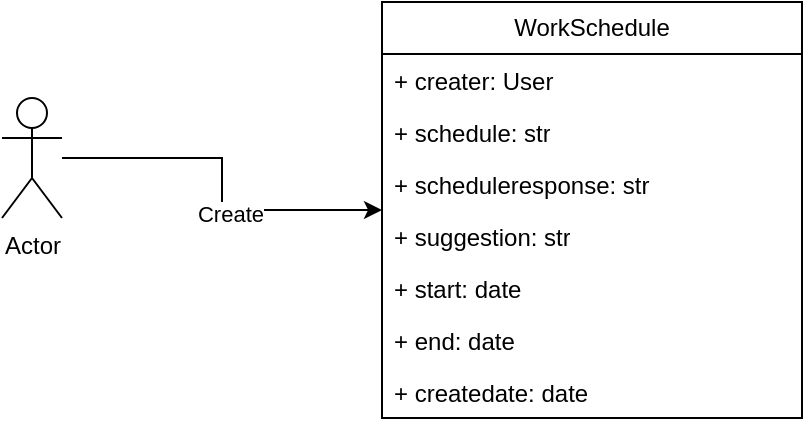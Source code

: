<mxfile version="21.6.8" type="github">
  <diagram name="第 1 页" id="FHlO4WLwC0Ep455xvKzw">
    <mxGraphModel dx="867" dy="670" grid="1" gridSize="10" guides="1" tooltips="1" connect="1" arrows="1" fold="1" page="1" pageScale="1" pageWidth="1169" pageHeight="827" math="0" shadow="0">
      <root>
        <mxCell id="0" />
        <mxCell id="1" parent="0" />
        <mxCell id="GfxzllTibp9h3OfKKq-7-9" style="edgeStyle=orthogonalEdgeStyle;rounded=0;orthogonalLoop=1;jettySize=auto;html=1;entryX=0;entryY=0.5;entryDx=0;entryDy=0;" edge="1" parent="1" source="GfxzllTibp9h3OfKKq-7-2" target="GfxzllTibp9h3OfKKq-7-3">
          <mxGeometry relative="1" as="geometry" />
        </mxCell>
        <mxCell id="GfxzllTibp9h3OfKKq-7-10" value="Create" style="edgeLabel;html=1;align=center;verticalAlign=middle;resizable=0;points=[];" vertex="1" connectable="0" parent="GfxzllTibp9h3OfKKq-7-9">
          <mxGeometry x="0.178" y="-2" relative="1" as="geometry">
            <mxPoint as="offset" />
          </mxGeometry>
        </mxCell>
        <mxCell id="GfxzllTibp9h3OfKKq-7-2" value="Actor" style="shape=umlActor;verticalLabelPosition=bottom;verticalAlign=top;html=1;" vertex="1" parent="1">
          <mxGeometry x="100" y="230" width="30" height="60" as="geometry" />
        </mxCell>
        <mxCell id="GfxzllTibp9h3OfKKq-7-3" value="WorkSchedule" style="swimlane;fontStyle=0;childLayout=stackLayout;horizontal=1;startSize=26;fillColor=none;horizontalStack=0;resizeParent=1;resizeParentMax=0;resizeLast=0;collapsible=1;marginBottom=0;whiteSpace=wrap;html=1;" vertex="1" parent="1">
          <mxGeometry x="290" y="182" width="210" height="208" as="geometry">
            <mxRectangle x="370" y="74" width="110" height="30" as="alternateBounds" />
          </mxGeometry>
        </mxCell>
        <mxCell id="GfxzllTibp9h3OfKKq-7-4" value="+ creater: User" style="text;strokeColor=none;fillColor=none;align=left;verticalAlign=top;spacingLeft=4;spacingRight=4;overflow=hidden;rotatable=0;points=[[0,0.5],[1,0.5]];portConstraint=eastwest;whiteSpace=wrap;html=1;" vertex="1" parent="GfxzllTibp9h3OfKKq-7-3">
          <mxGeometry y="26" width="210" height="26" as="geometry" />
        </mxCell>
        <mxCell id="GfxzllTibp9h3OfKKq-7-5" value="+ schedule: str" style="text;strokeColor=none;fillColor=none;align=left;verticalAlign=top;spacingLeft=4;spacingRight=4;overflow=hidden;rotatable=0;points=[[0,0.5],[1,0.5]];portConstraint=eastwest;whiteSpace=wrap;html=1;" vertex="1" parent="GfxzllTibp9h3OfKKq-7-3">
          <mxGeometry y="52" width="210" height="26" as="geometry" />
        </mxCell>
        <mxCell id="GfxzllTibp9h3OfKKq-7-6" value="+ scheduleresponse: str" style="text;strokeColor=none;fillColor=none;align=left;verticalAlign=top;spacingLeft=4;spacingRight=4;overflow=hidden;rotatable=0;points=[[0,0.5],[1,0.5]];portConstraint=eastwest;whiteSpace=wrap;html=1;" vertex="1" parent="GfxzllTibp9h3OfKKq-7-3">
          <mxGeometry y="78" width="210" height="26" as="geometry" />
        </mxCell>
        <mxCell id="GfxzllTibp9h3OfKKq-7-11" value="+ suggestion: str" style="text;strokeColor=none;fillColor=none;align=left;verticalAlign=top;spacingLeft=4;spacingRight=4;overflow=hidden;rotatable=0;points=[[0,0.5],[1,0.5]];portConstraint=eastwest;whiteSpace=wrap;html=1;" vertex="1" parent="GfxzllTibp9h3OfKKq-7-3">
          <mxGeometry y="104" width="210" height="26" as="geometry" />
        </mxCell>
        <mxCell id="GfxzllTibp9h3OfKKq-7-7" value="+ start: date" style="text;strokeColor=none;fillColor=none;align=left;verticalAlign=top;spacingLeft=4;spacingRight=4;overflow=hidden;rotatable=0;points=[[0,0.5],[1,0.5]];portConstraint=eastwest;whiteSpace=wrap;html=1;" vertex="1" parent="GfxzllTibp9h3OfKKq-7-3">
          <mxGeometry y="130" width="210" height="26" as="geometry" />
        </mxCell>
        <mxCell id="GfxzllTibp9h3OfKKq-7-8" value="+ end: date" style="text;strokeColor=none;fillColor=none;align=left;verticalAlign=top;spacingLeft=4;spacingRight=4;overflow=hidden;rotatable=0;points=[[0,0.5],[1,0.5]];portConstraint=eastwest;whiteSpace=wrap;html=1;" vertex="1" parent="GfxzllTibp9h3OfKKq-7-3">
          <mxGeometry y="156" width="210" height="26" as="geometry" />
        </mxCell>
        <mxCell id="GfxzllTibp9h3OfKKq-7-12" value="+ createdate: date" style="text;strokeColor=none;fillColor=none;align=left;verticalAlign=top;spacingLeft=4;spacingRight=4;overflow=hidden;rotatable=0;points=[[0,0.5],[1,0.5]];portConstraint=eastwest;whiteSpace=wrap;html=1;" vertex="1" parent="GfxzllTibp9h3OfKKq-7-3">
          <mxGeometry y="182" width="210" height="26" as="geometry" />
        </mxCell>
      </root>
    </mxGraphModel>
  </diagram>
</mxfile>
